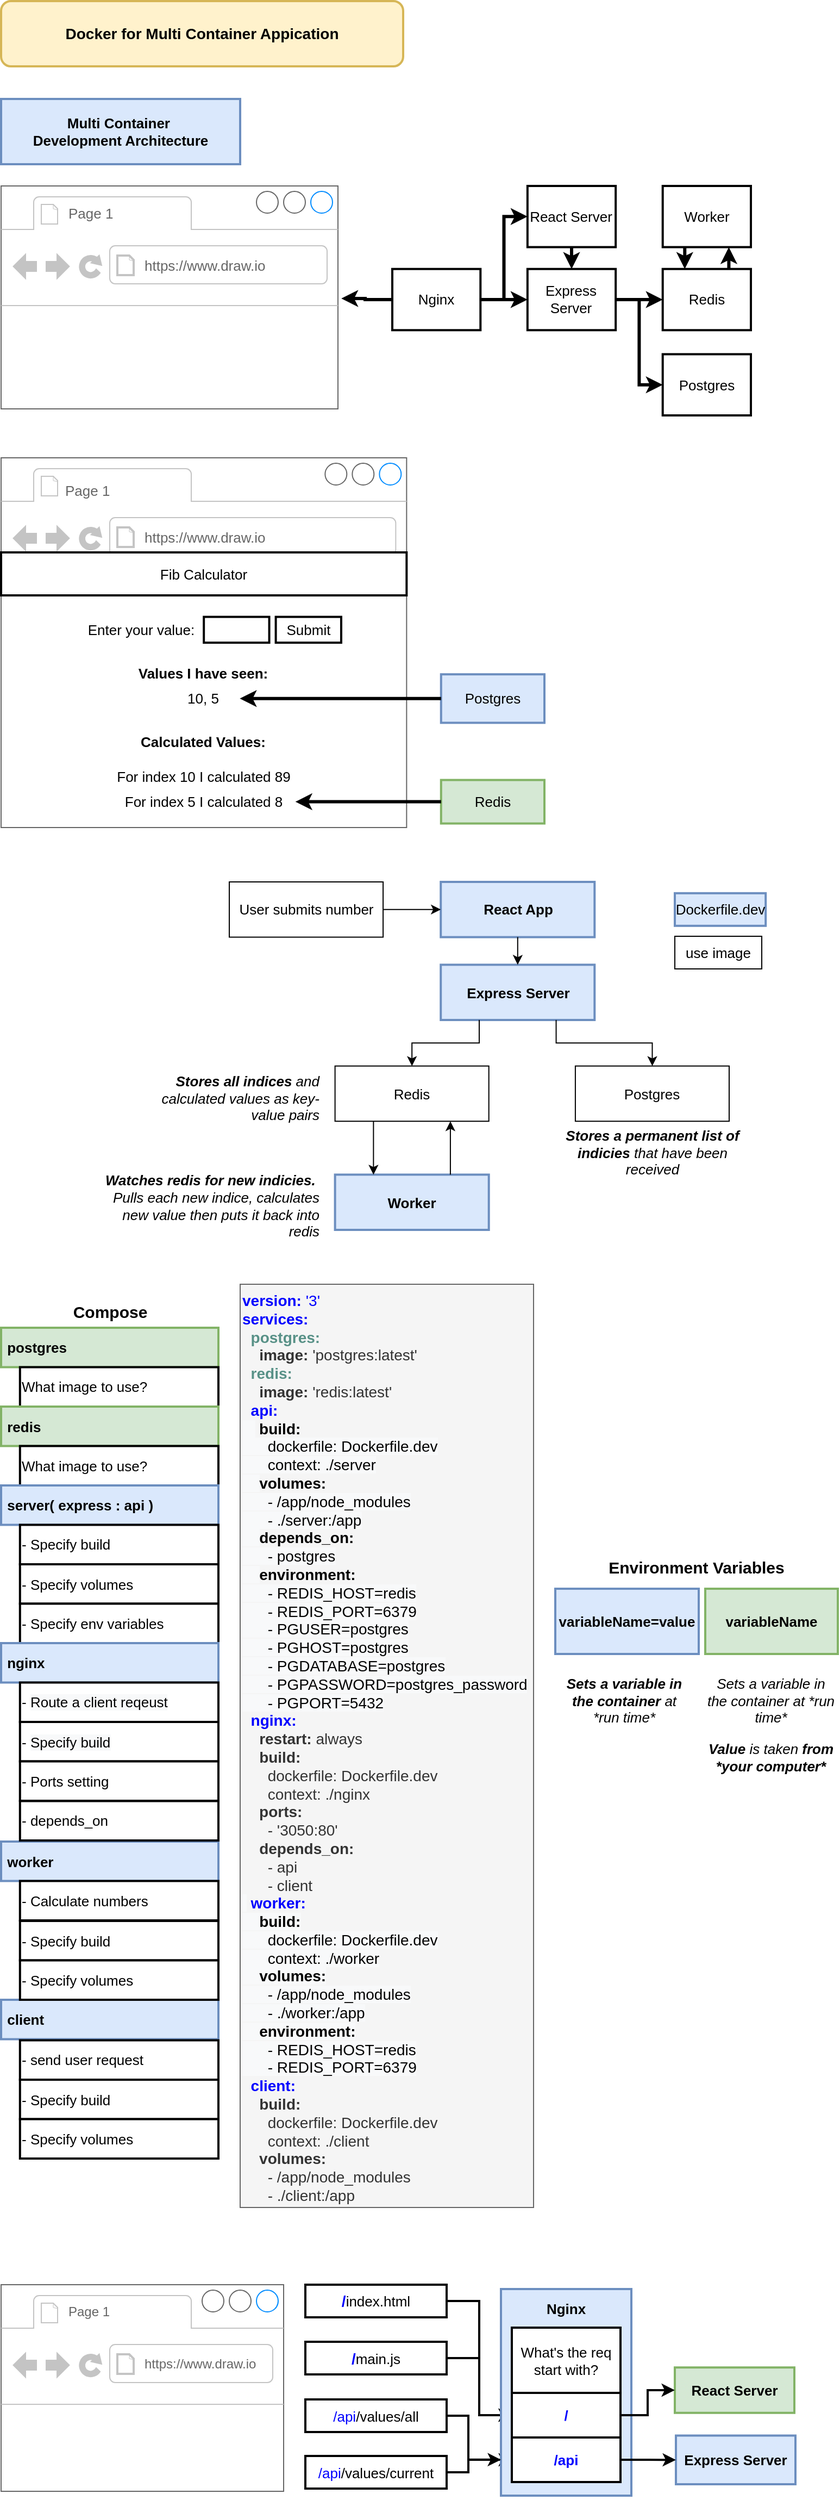 <mxfile type="device" version="12.6.6"><diagram id="E0kBvN3YvhukCANaVCDS" name="Page-1"><mxGraphModel grid="1" shadow="0" math="0" pageHeight="1169" pageWidth="827" pageScale="1" page="1" fold="1" arrows="1" connect="1" tooltips="1" guides="1" gridSize="10" dy="-377" dx="1422"><root><mxCell id="0"/><mxCell id="1" parent="0"/><mxCell id="G81e2i-982NNiIxAVMLw-1" value="&lt;font style=&quot;font-size: 14px&quot;&gt;&lt;b&gt;Docker for Multi Container Appication&lt;/b&gt;&lt;/font&gt;" parent="1" vertex="1" style="rounded=1;whiteSpace=wrap;html=1;strokeWidth=2;fillColor=#fff2cc;strokeColor=#d6b656;"><mxGeometry as="geometry" height="60" width="370" y="1180" x="40"/></mxCell><mxCell id="G81e2i-982NNiIxAVMLw-2" value="" parent="1" vertex="1" style="strokeWidth=1;shadow=0;dashed=0;align=center;html=1;shape=mxgraph.mockup.containers.browserWindow;rSize=0;fillColor=#ffffff;strokeColor=#666666;mainText=,;recursiveResize=0;fontSize=13;"><mxGeometry as="geometry" height="205" width="310" y="1350" x="40"/></mxCell><mxCell id="G81e2i-982NNiIxAVMLw-3" value="Page 1" parent="G81e2i-982NNiIxAVMLw-2" vertex="1" style="strokeWidth=1;shadow=0;dashed=0;align=center;html=1;shape=mxgraph.mockup.containers.anchor;fontSize=13;fontColor=#666666;align=left;"><mxGeometry as="geometry" height="26" width="110" y="12" x="60"/></mxCell><mxCell id="G81e2i-982NNiIxAVMLw-4" value="https://www.draw.io" parent="G81e2i-982NNiIxAVMLw-2" vertex="1" style="strokeWidth=1;shadow=0;dashed=0;align=center;html=1;shape=mxgraph.mockup.containers.anchor;rSize=0;fontSize=13;fontColor=#666666;align=left;"><mxGeometry as="geometry" height="26" width="250" y="60" x="130"/></mxCell><mxCell id="G81e2i-982NNiIxAVMLw-5" parent="1" style="edgeStyle=orthogonalEdgeStyle;rounded=0;html=1;exitX=0;exitY=0.5;jettySize=auto;orthogonalLoop=1;strokeWidth=3;fontSize=13;entryX=1.01;entryY=0.505;entryDx=0;entryDy=0;entryPerimeter=0;" edge="1" target="G81e2i-982NNiIxAVMLw-2" source="G81e2i-982NNiIxAVMLw-8"><mxGeometry as="geometry" relative="1"><mxPoint as="targetPoint" y="1455" x="360"/></mxGeometry></mxCell><mxCell id="G81e2i-982NNiIxAVMLw-6" value="Multi Container&amp;nbsp;&lt;br&gt;Development Architecture" parent="1" vertex="1" style="rounded=0;whiteSpace=wrap;html=1;strokeWidth=2;fontSize=13;align=center;fillColor=#dae8fc;strokeColor=#6c8ebf;fontStyle=1"><mxGeometry as="geometry" height="60" width="220" y="1270" x="40"/></mxCell><mxCell id="G81e2i-982NNiIxAVMLw-7" value="" parent="1" vertex="1" style="group" connectable="0"><mxGeometry as="geometry" height="211" width="330" y="1350" x="400"/></mxCell><mxCell id="G81e2i-982NNiIxAVMLw-8" value="Nginx" parent="G81e2i-982NNiIxAVMLw-7" vertex="1" style="rounded=0;whiteSpace=wrap;html=1;strokeWidth=2;fontSize=13;align=center;"><mxGeometry as="geometry" height="56.267" width="81.148" y="76.362"/></mxCell><mxCell id="G81e2i-982NNiIxAVMLw-9" value="React Server" parent="G81e2i-982NNiIxAVMLw-7" vertex="1" style="rounded=0;whiteSpace=wrap;html=1;strokeWidth=2;fontSize=13;align=center;"><mxGeometry as="geometry" height="56.267" width="81.148" x="124.426"/></mxCell><mxCell id="G81e2i-982NNiIxAVMLw-10" parent="G81e2i-982NNiIxAVMLw-7" style="edgeStyle=orthogonalEdgeStyle;rounded=0;html=1;exitX=1;exitY=0.5;entryX=0;entryY=0.5;jettySize=auto;orthogonalLoop=1;strokeWidth=3;fontSize=13;" edge="1" target="G81e2i-982NNiIxAVMLw-9" source="G81e2i-982NNiIxAVMLw-8"><mxGeometry as="geometry" relative="1"/></mxCell><mxCell id="G81e2i-982NNiIxAVMLw-11" value="Express Server" parent="G81e2i-982NNiIxAVMLw-7" vertex="1" style="rounded=0;whiteSpace=wrap;html=1;strokeWidth=2;fontSize=13;align=center;"><mxGeometry as="geometry" height="56.267" width="81.148" y="76.362" x="124.426"/></mxCell><mxCell id="G81e2i-982NNiIxAVMLw-12" parent="G81e2i-982NNiIxAVMLw-7" style="edgeStyle=orthogonalEdgeStyle;rounded=0;html=1;exitX=1;exitY=0.5;jettySize=auto;orthogonalLoop=1;strokeWidth=3;fontSize=13;" edge="1" target="G81e2i-982NNiIxAVMLw-11" source="G81e2i-982NNiIxAVMLw-8"><mxGeometry as="geometry" relative="1"/></mxCell><mxCell id="G81e2i-982NNiIxAVMLw-13" parent="G81e2i-982NNiIxAVMLw-7" style="edgeStyle=orthogonalEdgeStyle;rounded=0;html=1;exitX=0.5;exitY=1;entryX=0.5;entryY=0;jettySize=auto;orthogonalLoop=1;strokeWidth=3;fontSize=13;" edge="1" target="G81e2i-982NNiIxAVMLw-11" source="G81e2i-982NNiIxAVMLw-9"><mxGeometry as="geometry" relative="1"/></mxCell><mxCell id="G81e2i-982NNiIxAVMLw-14" value="Redis" parent="G81e2i-982NNiIxAVMLw-7" vertex="1" style="rounded=0;whiteSpace=wrap;html=1;strokeWidth=2;fontSize=13;align=center;"><mxGeometry as="geometry" height="56.267" width="81.148" y="76.362" x="248.852"/></mxCell><mxCell id="G81e2i-982NNiIxAVMLw-15" parent="G81e2i-982NNiIxAVMLw-7" style="edgeStyle=orthogonalEdgeStyle;rounded=0;html=1;exitX=1;exitY=0.5;jettySize=auto;orthogonalLoop=1;strokeWidth=3;fontSize=13;" edge="1" target="G81e2i-982NNiIxAVMLw-14" source="G81e2i-982NNiIxAVMLw-11"><mxGeometry as="geometry" relative="1"/></mxCell><mxCell id="G81e2i-982NNiIxAVMLw-16" value="Postgres" parent="G81e2i-982NNiIxAVMLw-7" vertex="1" style="rounded=0;whiteSpace=wrap;html=1;strokeWidth=2;fontSize=13;align=center;"><mxGeometry as="geometry" height="56.267" width="81.148" y="154.733" x="248.852"/></mxCell><mxCell id="G81e2i-982NNiIxAVMLw-17" parent="G81e2i-982NNiIxAVMLw-7" style="edgeStyle=orthogonalEdgeStyle;rounded=0;html=1;exitX=1;exitY=0.5;entryX=0;entryY=0.5;jettySize=auto;orthogonalLoop=1;strokeWidth=3;fontSize=13;" edge="1" target="G81e2i-982NNiIxAVMLw-16" source="G81e2i-982NNiIxAVMLw-11"><mxGeometry as="geometry" relative="1"/></mxCell><mxCell id="G81e2i-982NNiIxAVMLw-18" parent="G81e2i-982NNiIxAVMLw-7" style="edgeStyle=orthogonalEdgeStyle;rounded=0;html=1;exitX=0.25;exitY=1;entryX=0.25;entryY=0;jettySize=auto;orthogonalLoop=1;strokeWidth=3;fontSize=13;" edge="1" target="G81e2i-982NNiIxAVMLw-14" source="G81e2i-982NNiIxAVMLw-19"><mxGeometry as="geometry" relative="1"/></mxCell><mxCell id="G81e2i-982NNiIxAVMLw-19" value="Worker" parent="G81e2i-982NNiIxAVMLw-7" vertex="1" style="rounded=0;whiteSpace=wrap;html=1;strokeWidth=2;fontSize=13;align=center;"><mxGeometry as="geometry" height="56.267" width="81.148" x="248.852"/></mxCell><mxCell id="G81e2i-982NNiIxAVMLw-20" parent="G81e2i-982NNiIxAVMLw-7" style="edgeStyle=orthogonalEdgeStyle;rounded=0;html=1;exitX=0.75;exitY=0;entryX=0.75;entryY=1;jettySize=auto;orthogonalLoop=1;strokeWidth=3;fontSize=13;" edge="1" target="G81e2i-982NNiIxAVMLw-19" source="G81e2i-982NNiIxAVMLw-14"><mxGeometry as="geometry" relative="1"/></mxCell><mxCell id="G81e2i-982NNiIxAVMLw-21" value="" parent="1" vertex="1" style="group" connectable="0"><mxGeometry as="geometry" height="340" width="500" y="1600" x="40"/></mxCell><mxCell id="G81e2i-982NNiIxAVMLw-22" value="Redis" parent="G81e2i-982NNiIxAVMLw-21" vertex="1" style="rounded=0;whiteSpace=wrap;html=1;strokeWidth=2;fontSize=13;align=center;fillColor=#d5e8d4;strokeColor=#82b366;"><mxGeometry as="geometry" height="40" width="95.12" y="296.28" x="404.88"/></mxCell><mxCell id="G81e2i-982NNiIxAVMLw-23" value="Postgres" parent="G81e2i-982NNiIxAVMLw-21" vertex="1" style="rounded=0;whiteSpace=wrap;html=1;strokeWidth=2;fontSize=13;align=center;fillColor=#dae8fc;strokeColor=#6c8ebf;"><mxGeometry as="geometry" height="44.6" width="95.12" y="199.1" x="404.88"/></mxCell><mxCell id="G81e2i-982NNiIxAVMLw-24" value="" parent="G81e2i-982NNiIxAVMLw-21" vertex="1" style="group" connectable="0"><mxGeometry as="geometry" height="340" width="373.17"/></mxCell><mxCell id="G81e2i-982NNiIxAVMLw-25" value="" parent="G81e2i-982NNiIxAVMLw-24" vertex="1" style="strokeWidth=1;shadow=0;dashed=0;align=center;html=1;shape=mxgraph.mockup.containers.browserWindow;rSize=0;fillColor=#ffffff;strokeColor=#666666;mainText=,;recursiveResize=0;fontSize=13;"><mxGeometry as="geometry" height="340" width="373.17"/></mxCell><mxCell id="G81e2i-982NNiIxAVMLw-26" value="Page 1" parent="G81e2i-982NNiIxAVMLw-24" vertex="1" style="strokeWidth=1;shadow=0;dashed=0;align=center;html=1;shape=mxgraph.mockup.containers.anchor;fontSize=13;fontColor=#666666;align=left;"><mxGeometry as="geometry" height="20.558" width="66.208" y="19.998" x="57.184"/></mxCell><mxCell id="G81e2i-982NNiIxAVMLw-27" value="https://www.draw.io" parent="G81e2i-982NNiIxAVMLw-24" vertex="1" style="strokeWidth=1;shadow=0;dashed=0;align=center;html=1;shape=mxgraph.mockup.containers.anchor;rSize=0;fontSize=13;fontColor=#666666;align=left;"><mxGeometry as="geometry" height="20.558" width="150.472" y="63.002" x="129.996"/></mxCell><mxCell id="G81e2i-982NNiIxAVMLw-28" value="Fib Calculator" parent="G81e2i-982NNiIxAVMLw-24" vertex="1" style="rounded=0;whiteSpace=wrap;html=1;strokeWidth=2;fontSize=13;align=center;"><mxGeometry as="geometry" height="39.535" width="373.17" y="86.977"/></mxCell><mxCell id="G81e2i-982NNiIxAVMLw-29" value="" parent="G81e2i-982NNiIxAVMLw-24" vertex="1" style="rounded=0;whiteSpace=wrap;html=1;strokeWidth=2;fontSize=13;align=center;"><mxGeometry as="geometry" height="23.721" width="60.189" y="146.279" x="186.585"/></mxCell><mxCell id="G81e2i-982NNiIxAVMLw-30" value="Submit" parent="G81e2i-982NNiIxAVMLw-24" vertex="1" style="rounded=0;whiteSpace=wrap;html=1;strokeWidth=2;fontSize=13;align=center;"><mxGeometry as="geometry" height="23.721" width="60.189" y="146.279" x="252.793"/></mxCell><mxCell id="G81e2i-982NNiIxAVMLw-31" value="Enter your value:" parent="G81e2i-982NNiIxAVMLw-24" vertex="1" style="text;html=1;strokeColor=none;fillColor=none;align=center;verticalAlign=middle;whiteSpace=wrap;rounded=0;fontSize=13;"><mxGeometry as="geometry" height="15.814" width="102.321" y="150.233" x="78.245"/></mxCell><mxCell id="G81e2i-982NNiIxAVMLw-32" value="Values I have seen:" parent="G81e2i-982NNiIxAVMLw-24" vertex="1" style="text;html=1;strokeColor=none;fillColor=none;align=center;verticalAlign=middle;whiteSpace=wrap;rounded=0;fontSize=13;fontStyle=1"><mxGeometry as="geometry" height="15.814" width="126.396" y="189.767" x="123.387"/></mxCell><mxCell id="G81e2i-982NNiIxAVMLw-33" value="Calculated Values:" parent="G81e2i-982NNiIxAVMLw-24" vertex="1" style="text;html=1;strokeColor=none;fillColor=none;align=center;verticalAlign=middle;whiteSpace=wrap;rounded=0;fontSize=13;fontStyle=1"><mxGeometry as="geometry" height="15.814" width="126.396" y="253.023" x="123.387"/></mxCell><mxCell id="G81e2i-982NNiIxAVMLw-34" value="For index 10 I calculated 89" parent="G81e2i-982NNiIxAVMLw-24" vertex="1" style="text;html=1;strokeColor=none;fillColor=none;align=center;verticalAlign=middle;whiteSpace=wrap;rounded=0;fontSize=13;"><mxGeometry as="geometry" height="15.814" width="168.528" y="284.651" x="102.321"/></mxCell><mxCell id="G81e2i-982NNiIxAVMLw-35" value="For index 5 I calculated 8" parent="G81e2i-982NNiIxAVMLw-24" vertex="1" style="text;html=1;strokeColor=none;fillColor=none;align=center;verticalAlign=middle;whiteSpace=wrap;rounded=0;fontSize=13;"><mxGeometry as="geometry" height="15.814" width="168.528" y="308.372" x="102.321"/></mxCell><mxCell id="G81e2i-982NNiIxAVMLw-36" value="10, 5" parent="G81e2i-982NNiIxAVMLw-24" vertex="1" style="text;html=1;strokeColor=none;fillColor=none;align=center;verticalAlign=middle;whiteSpace=wrap;rounded=0;fontSize=13;"><mxGeometry as="geometry" height="15.814" width="66.208" y="213.488" x="153.481"/></mxCell><mxCell id="G81e2i-982NNiIxAVMLw-37" parent="G81e2i-982NNiIxAVMLw-21" style="edgeStyle=orthogonalEdgeStyle;rounded=0;orthogonalLoop=1;jettySize=auto;html=1;fontSize=13;strokeWidth=3;" edge="1" target="G81e2i-982NNiIxAVMLw-35" source="G81e2i-982NNiIxAVMLw-22"><mxGeometry as="geometry" relative="1"/></mxCell><mxCell id="G81e2i-982NNiIxAVMLw-38" parent="G81e2i-982NNiIxAVMLw-21" style="edgeStyle=orthogonalEdgeStyle;rounded=0;html=1;exitX=0;exitY=0.5;jettySize=auto;orthogonalLoop=1;strokeWidth=3;fontSize=13;" edge="1" target="G81e2i-982NNiIxAVMLw-36" source="G81e2i-982NNiIxAVMLw-23"><mxGeometry as="geometry" relative="1"/></mxCell><mxCell id="G81e2i-982NNiIxAVMLw-39" value="" parent="1" vertex="1" style="group" connectable="0"><mxGeometry as="geometry" height="327.21" width="493.6" y="1990" x="250"/></mxCell><mxCell id="G81e2i-982NNiIxAVMLw-40" value="" parent="G81e2i-982NNiIxAVMLw-39" vertex="1" style="group" connectable="0"><mxGeometry as="geometry" height="327.21" width="493.6"/></mxCell><mxCell id="G81e2i-982NNiIxAVMLw-41" value="User submits number" parent="G81e2i-982NNiIxAVMLw-40" vertex="1" style="rounded=0;whiteSpace=wrap;html=1;strokeWidth=1;fontSize=13;align=center;"><mxGeometry as="geometry" height="50.794" width="141.538"/></mxCell><mxCell id="G81e2i-982NNiIxAVMLw-42" value="React App" parent="G81e2i-982NNiIxAVMLw-40" vertex="1" style="rounded=0;whiteSpace=wrap;html=1;strokeWidth=2;fontSize=13;align=center;fontStyle=1;fillColor=#dae8fc;strokeColor=#6c8ebf;"><mxGeometry as="geometry" height="50.794" width="141.538" x="194.615"/></mxCell><mxCell id="G81e2i-982NNiIxAVMLw-43" value="Express Server" parent="G81e2i-982NNiIxAVMLw-40" vertex="1" style="rounded=0;whiteSpace=wrap;html=1;strokeWidth=2;fontSize=13;align=center;fontStyle=1;fillColor=#dae8fc;strokeColor=#6c8ebf;"><mxGeometry as="geometry" height="50.794" width="141.538" y="76.19" x="194.615"/></mxCell><mxCell id="G81e2i-982NNiIxAVMLw-44" value="Postgres" parent="G81e2i-982NNiIxAVMLw-40" vertex="1" style="rounded=0;whiteSpace=wrap;html=1;strokeWidth=1;fontSize=13;align=center;fontStyle=0"><mxGeometry as="geometry" height="50.794" width="141.538" y="169.312" x="318.462"/></mxCell><mxCell id="G81e2i-982NNiIxAVMLw-45" value="Redis" parent="G81e2i-982NNiIxAVMLw-40" vertex="1" style="rounded=0;whiteSpace=wrap;html=1;strokeWidth=1;fontSize=13;align=center;fontStyle=0"><mxGeometry as="geometry" height="50.794" width="141.538" y="169.312" x="97.308"/></mxCell><mxCell id="G81e2i-982NNiIxAVMLw-46" value="Worker" parent="G81e2i-982NNiIxAVMLw-40" vertex="1" style="rounded=0;whiteSpace=wrap;html=1;strokeWidth=2;fontSize=13;align=center;fontStyle=1;fillColor=#dae8fc;strokeColor=#6c8ebf;"><mxGeometry as="geometry" height="50.794" width="141.538" y="269.206" x="97.308"/></mxCell><mxCell id="G81e2i-982NNiIxAVMLw-47" parent="G81e2i-982NNiIxAVMLw-40" style="edgeStyle=orthogonalEdgeStyle;rounded=0;html=1;exitX=1;exitY=0.5;jettySize=auto;orthogonalLoop=1;strokeWidth=1;fontSize=13;" edge="1" target="G81e2i-982NNiIxAVMLw-42" source="G81e2i-982NNiIxAVMLw-41"><mxGeometry as="geometry" relative="1"/></mxCell><mxCell id="G81e2i-982NNiIxAVMLw-48" parent="G81e2i-982NNiIxAVMLw-40" style="edgeStyle=orthogonalEdgeStyle;rounded=0;html=1;exitX=0.5;exitY=1;jettySize=auto;orthogonalLoop=1;strokeWidth=1;fontSize=13;" edge="1" target="G81e2i-982NNiIxAVMLw-43" source="G81e2i-982NNiIxAVMLw-42"><mxGeometry as="geometry" relative="1"/></mxCell><mxCell id="G81e2i-982NNiIxAVMLw-49" parent="G81e2i-982NNiIxAVMLw-40" style="edgeStyle=orthogonalEdgeStyle;rounded=0;html=1;exitX=0.75;exitY=1;jettySize=auto;orthogonalLoop=1;strokeWidth=1;fontSize=13;" edge="1" target="G81e2i-982NNiIxAVMLw-44" source="G81e2i-982NNiIxAVMLw-43"><mxGeometry as="geometry" relative="1"/></mxCell><mxCell id="G81e2i-982NNiIxAVMLw-50" parent="G81e2i-982NNiIxAVMLw-40" style="edgeStyle=orthogonalEdgeStyle;rounded=0;html=1;exitX=0.25;exitY=1;entryX=0.5;entryY=0;jettySize=auto;orthogonalLoop=1;strokeWidth=1;fontSize=13;" edge="1" target="G81e2i-982NNiIxAVMLw-45" source="G81e2i-982NNiIxAVMLw-43"><mxGeometry as="geometry" relative="1"/></mxCell><mxCell id="G81e2i-982NNiIxAVMLw-51" parent="G81e2i-982NNiIxAVMLw-40" style="edgeStyle=orthogonalEdgeStyle;rounded=0;html=1;exitX=0.25;exitY=1;entryX=0.25;entryY=0;jettySize=auto;orthogonalLoop=1;strokeWidth=1;fontSize=13;" edge="1" target="G81e2i-982NNiIxAVMLw-46" source="G81e2i-982NNiIxAVMLw-45"><mxGeometry as="geometry" relative="1"/></mxCell><mxCell id="G81e2i-982NNiIxAVMLw-52" parent="G81e2i-982NNiIxAVMLw-40" style="edgeStyle=orthogonalEdgeStyle;rounded=0;html=1;exitX=0.75;exitY=0;entryX=0.75;entryY=1;jettySize=auto;orthogonalLoop=1;strokeWidth=1;fontSize=13;" edge="1" target="G81e2i-982NNiIxAVMLw-45" source="G81e2i-982NNiIxAVMLw-46"><mxGeometry as="geometry" relative="1"/></mxCell><mxCell id="G81e2i-982NNiIxAVMLw-53" value="&lt;b&gt;Stores a permanent list of indicies&lt;/b&gt; that have been received" parent="G81e2i-982NNiIxAVMLw-40" vertex="1" style="text;html=1;strokeColor=none;fillColor=none;align=center;verticalAlign=middle;whiteSpace=wrap;rounded=0;fontSize=13;fontStyle=2;strokeWidth=1;"><mxGeometry as="geometry" height="58" width="175" y="220.11" x="301.73"/></mxCell><mxCell id="G81e2i-982NNiIxAVMLw-54" value="&lt;b&gt;Stores all indices&lt;/b&gt; and calculated values as key-value pairs" parent="G81e2i-982NNiIxAVMLw-40" vertex="1" style="text;html=1;strokeColor=none;fillColor=none;align=right;verticalAlign=middle;whiteSpace=wrap;rounded=0;fontSize=13;fontStyle=2;strokeWidth=1;"><mxGeometry as="geometry" height="58" width="175" y="170" x="-90"/></mxCell><mxCell id="G81e2i-982NNiIxAVMLw-55" value="&lt;b&gt;Watches redis for new indicies.&lt;/b&gt;&amp;nbsp; Pulls each new indice, calculates new value then puts it back into redis" parent="G81e2i-982NNiIxAVMLw-40" vertex="1" style="text;html=1;strokeColor=none;fillColor=none;align=right;verticalAlign=middle;whiteSpace=wrap;rounded=0;fontSize=13;fontStyle=2;strokeWidth=1;"><mxGeometry as="geometry" height="58" width="205" y="269.21" x="-120"/></mxCell><mxCell id="e1HTpiHusppw3gyKf6fD-1" value="Dockerfile.dev" parent="G81e2i-982NNiIxAVMLw-40" vertex="1" style="rounded=0;whiteSpace=wrap;html=1;strokeWidth=2;fontSize=13;align=center;fontStyle=0;fillColor=#dae8fc;strokeColor=#6c8ebf;"><mxGeometry as="geometry" height="30" width="83.6" y="10.4" x="410"/></mxCell><mxCell id="e1HTpiHusppw3gyKf6fD-2" value="use image" parent="1" vertex="1" style="rounded=0;whiteSpace=wrap;html=1;strokeWidth=1;fontSize=13;align=center;fontStyle=0"><mxGeometry as="geometry" height="30" width="80" y="2040" x="660"/></mxCell><mxCell id="e1HTpiHusppw3gyKf6fD-3" value="Compose" parent="1" vertex="1" style="text;html=1;strokeColor=none;fillColor=none;align=center;verticalAlign=middle;whiteSpace=wrap;rounded=0;fontSize=15;fontStyle=1"><mxGeometry as="geometry" height="30" width="105" y="2370" x="87.5"/></mxCell><mxCell id="e1HTpiHusppw3gyKf6fD-4" value="&amp;nbsp;postgres" parent="1" vertex="1" style="rounded=0;whiteSpace=wrap;html=1;strokeWidth=2;fontSize=13;align=left;fillColor=#d5e8d4;strokeColor=#82b366;fontStyle=1"><mxGeometry as="geometry" height="36.25" width="200" y="2400" x="40"/></mxCell><mxCell id="e1HTpiHusppw3gyKf6fD-5" value="What image to use?" parent="1" vertex="1" style="rounded=0;whiteSpace=wrap;html=1;strokeWidth=2;fontSize=13;align=left;"><mxGeometry as="geometry" height="36.25" width="182.609" y="2436.25" x="57.391"/></mxCell><mxCell id="e1HTpiHusppw3gyKf6fD-6" value="&amp;nbsp;redis" parent="1" vertex="1" style="rounded=0;whiteSpace=wrap;html=1;strokeWidth=2;fontSize=13;align=left;fillColor=#d5e8d4;strokeColor=#82b366;fontStyle=1"><mxGeometry as="geometry" height="36.25" width="200" y="2472.5" x="40"/></mxCell><mxCell id="e1HTpiHusppw3gyKf6fD-7" value="What image to use?" parent="1" vertex="1" style="rounded=0;whiteSpace=wrap;html=1;strokeWidth=2;fontSize=13;align=left;"><mxGeometry as="geometry" height="36.25" width="182.609" y="2508.75" x="57.391"/></mxCell><mxCell id="e1HTpiHusppw3gyKf6fD-8" value="&amp;nbsp;server( express : api )" parent="1" vertex="1" style="rounded=0;whiteSpace=wrap;html=1;strokeWidth=2;fontSize=13;align=left;fillColor=#dae8fc;strokeColor=#6c8ebf;fontStyle=1"><mxGeometry as="geometry" height="36.25" width="200" y="2545" x="40"/></mxCell><mxCell id="e1HTpiHusppw3gyKf6fD-9" value="- Specify build" parent="1" vertex="1" style="rounded=0;whiteSpace=wrap;html=1;strokeWidth=2;fontSize=13;align=left;"><mxGeometry as="geometry" height="36.25" width="182.609" y="2581.25" x="57.391"/></mxCell><mxCell id="e1HTpiHusppw3gyKf6fD-10" value="- Specify volumes" parent="1" vertex="1" style="rounded=0;whiteSpace=wrap;html=1;strokeWidth=2;fontSize=13;align=left;"><mxGeometry as="geometry" height="36.25" width="182.609" y="2617.5" x="57.391"/></mxCell><mxCell id="e1HTpiHusppw3gyKf6fD-11" value="- Specify env variables" parent="1" vertex="1" style="rounded=0;whiteSpace=wrap;html=1;strokeWidth=2;fontSize=13;align=left;"><mxGeometry as="geometry" height="36.25" width="182.609" y="2653.75" x="57.391"/></mxCell><mxCell id="e1HTpiHusppw3gyKf6fD-12" value="&amp;nbsp;nginx" parent="1" vertex="1" style="rounded=0;whiteSpace=wrap;html=1;strokeWidth=2;fontSize=13;align=left;fillColor=#dae8fc;strokeColor=#6c8ebf;fontStyle=1"><mxGeometry as="geometry" height="36.25" width="200" y="2690" x="40"/></mxCell><mxCell id="e1HTpiHusppw3gyKf6fD-13" value="-&amp;nbsp;&lt;span style=&quot;background-color: rgb(248 , 249 , 250) ; color: rgb(0 , 0 , 0) ; display: inline ; float: none ; font-family: &amp;#34;helvetica&amp;#34; ; font-size: 13px ; font-style: normal ; font-variant: normal ; font-weight: normal ; letter-spacing: normal ; line-height: 1.2 ; overflow-wrap: normal ; text-align: left ; text-decoration: none ; text-indent: 0px ; text-transform: none ; white-space: normal ; word-spacing: 0px&quot;&gt;&lt;/span&gt;&lt;span style=&quot;display: inline ; float: none ; background-color: rgb(248 , 249 , 250) ; color: rgb(0 , 0 , 0) ; font-family: &amp;#34;helvetica&amp;#34; ; font-size: 13px ; font-style: normal ; font-variant: normal ; font-weight: normal ; letter-spacing: normal ; line-height: 1.2 ; overflow-wrap: normal ; text-align: left ; text-decoration: none ; text-indent: 0px ; text-transform: none ; white-space: normal ; word-spacing: 0px&quot;&gt;Specify build&lt;/span&gt;" parent="1" vertex="1" style="rounded=0;whiteSpace=wrap;html=1;strokeWidth=2;fontSize=13;align=left;"><mxGeometry as="geometry" height="36.25" width="182.609" y="2762.5" x="57.391"/></mxCell><mxCell id="e1HTpiHusppw3gyKf6fD-14" value="- Ports setting" parent="1" vertex="1" style="rounded=0;whiteSpace=wrap;html=1;strokeWidth=2;fontSize=13;align=left;"><mxGeometry as="geometry" height="36.25" width="182.609" y="2798.75" x="57.391"/></mxCell><mxCell id="e1HTpiHusppw3gyKf6fD-15" value="&amp;nbsp;worker&amp;nbsp;" parent="1" vertex="1" style="rounded=0;whiteSpace=wrap;html=1;strokeWidth=2;fontSize=13;align=left;fillColor=#dae8fc;strokeColor=#6c8ebf;fontStyle=1"><mxGeometry as="geometry" height="36.25" width="200" y="2872.5" x="40"/></mxCell><mxCell id="e1HTpiHusppw3gyKf6fD-16" value="- Calculate numbers" parent="1" vertex="1" style="rounded=0;whiteSpace=wrap;html=1;strokeWidth=2;fontSize=13;align=left;"><mxGeometry as="geometry" height="36.25" width="182.609" y="2908.75" x="57.391"/></mxCell><mxCell id="e1HTpiHusppw3gyKf6fD-20" value="&amp;nbsp;client" parent="1" vertex="1" style="rounded=0;whiteSpace=wrap;html=1;strokeWidth=2;fontSize=13;align=left;fillColor=#dae8fc;strokeColor=#6c8ebf;fontStyle=1"><mxGeometry as="geometry" height="36.25" width="200" y="3018" x="40"/></mxCell><mxCell id="e1HTpiHusppw3gyKf6fD-21" value="- send user request" parent="1" vertex="1" style="rounded=0;whiteSpace=wrap;html=1;strokeWidth=2;fontSize=13;align=left;"><mxGeometry as="geometry" height="36.25" width="182.609" y="3055.25" x="57.391"/></mxCell><mxCell id="e1HTpiHusppw3gyKf6fD-22" value="- &lt;span style=&quot;display: inline ; float: none ; background-color: rgb(248 , 249 , 250) ; color: rgb(0 , 0 , 0) ; font-family: &amp;#34;helvetica&amp;#34; ; font-size: 13px ; font-style: normal ; font-variant: normal ; font-weight: normal ; letter-spacing: normal ; line-height: 1.2 ; overflow-wrap: normal ; text-align: left ; text-decoration: none ; text-indent: 0px ; text-transform: none ; white-space: normal ; word-spacing: 0px&quot;&gt;Route a client reqeust&lt;/span&gt;" parent="1" vertex="1" style="rounded=0;whiteSpace=wrap;html=1;strokeWidth=2;fontSize=13;align=left;"><mxGeometry as="geometry" height="36.25" width="182.609" y="2726.25" x="57.391"/></mxCell><mxCell id="e1HTpiHusppw3gyKf6fD-23" value="- depends_on" parent="1" vertex="1" style="rounded=0;whiteSpace=wrap;html=1;strokeWidth=2;fontSize=13;align=left;"><mxGeometry as="geometry" height="36.25" width="182.609" y="2835.25" x="57.391"/></mxCell><mxCell id="e1HTpiHusppw3gyKf6fD-24" value="- Specify build" parent="1" vertex="1" style="rounded=0;whiteSpace=wrap;html=1;strokeWidth=2;fontSize=13;align=left;"><mxGeometry as="geometry" height="36.25" width="182.609" y="2945.5" x="57.391"/></mxCell><mxCell id="e1HTpiHusppw3gyKf6fD-25" value="- Specify volumes" parent="1" vertex="1" style="rounded=0;whiteSpace=wrap;html=1;strokeWidth=2;fontSize=13;align=left;"><mxGeometry as="geometry" height="36.25" width="182.609" y="2981.75" x="57.391"/></mxCell><mxCell id="e1HTpiHusppw3gyKf6fD-26" value="- Specify build" parent="1" vertex="1" style="rounded=0;whiteSpace=wrap;html=1;strokeWidth=2;fontSize=13;align=left;"><mxGeometry as="geometry" height="36.25" width="182.609" y="3091.5" x="57.391"/></mxCell><mxCell id="e1HTpiHusppw3gyKf6fD-27" value="- Specify volumes" parent="1" vertex="1" style="rounded=0;whiteSpace=wrap;html=1;strokeWidth=2;fontSize=13;align=left;"><mxGeometry as="geometry" height="36.25" width="182.609" y="3127.75" x="57.391"/></mxCell><mxCell id="e1HTpiHusppw3gyKf6fD-28" value="&lt;font color=&quot;#0000ff&quot; style=&quot;font-size: 14px&quot;&gt;&lt;b style=&quot;font-size: 14px&quot;&gt;version:&lt;/b&gt; '3'&lt;/font&gt;&lt;br style=&quot;font-size: 14px&quot;&gt;&lt;font color=&quot;#0000ff&quot; style=&quot;font-size: 14px&quot;&gt;&lt;b style=&quot;font-size: 14px&quot;&gt;services:&lt;/b&gt; &lt;/font&gt;&lt;br style=&quot;font-size: 14px&quot;&gt;&lt;font color=&quot;#589187&quot; style=&quot;font-size: 14px&quot;&gt;&amp;nbsp; &lt;b style=&quot;font-size: 14px&quot;&gt;postgres: &lt;/b&gt;&lt;/font&gt;&lt;br style=&quot;font-size: 14px&quot;&gt;&amp;nbsp;&amp;nbsp;&amp;nbsp; &lt;b style=&quot;font-size: 14px&quot;&gt;image:&lt;/b&gt; 'postgres:latest' &lt;br style=&quot;font-size: 14px&quot;&gt;&lt;font color=&quot;#589187&quot; style=&quot;font-size: 14px&quot;&gt;&amp;nbsp; &lt;b style=&quot;font-size: 14px&quot;&gt;redis: &lt;/b&gt;&lt;/font&gt;&lt;br style=&quot;font-size: 14px&quot;&gt;&amp;nbsp;&amp;nbsp;&amp;nbsp; &lt;b style=&quot;font-size: 14px&quot;&gt;image:&lt;/b&gt; 'redis:latest'&amp;nbsp;&lt;br&gt;&lt;b style=&quot;color: rgb(0 , 0 , 0) ; font-family: &amp;#34;helvetica&amp;#34; ; font-size: 14px ; font-style: normal ; font-variant: normal ; font-weight: 700 ; letter-spacing: normal ; text-align: left ; text-decoration: none ; text-indent: 0px ; text-transform: none ; white-space: normal ; word-spacing: 0px&quot;&gt;&lt;font color=&quot;#0000ff&quot; style=&quot;font-size: 14px&quot;&gt;&amp;nbsp; api:&lt;/font&gt;&lt;/b&gt;&lt;br style=&quot;color: rgb(0 , 0 , 0) ; font-family: &amp;#34;helvetica&amp;#34; ; font-size: 14px ; font-style: normal ; font-variant: normal ; font-weight: 400 ; letter-spacing: normal ; text-align: left ; text-decoration: none ; text-indent: 0px ; text-transform: none ; white-space: normal ; word-spacing: 0px&quot;&gt;&lt;span style=&quot;display: inline ; float: none ; background-color: rgb(248 , 249 , 250) ; color: rgb(0 , 0 , 0) ; font-family: &amp;#34;helvetica&amp;#34; ; font-size: 14px ; font-style: normal ; font-variant: normal ; font-weight: normal ; letter-spacing: normal ; line-height: 1.2 ; overflow-wrap: normal ; text-align: left ; text-decoration: none ; text-indent: 0px ; text-transform: none ; white-space: normal ; word-spacing: 0px&quot;&gt;&amp;nbsp;&amp;nbsp;&amp;nbsp;&lt;/span&gt;&lt;b style=&quot;color: rgb(0 , 0 , 0) ; font-family: &amp;#34;helvetica&amp;#34; ; font-size: 14px ; font-style: normal ; font-variant: normal ; font-weight: 700 ; letter-spacing: normal ; text-align: left ; text-decoration: none ; text-indent: 0px ; text-transform: none ; white-space: normal ; word-spacing: 0px&quot;&gt; build: &lt;/b&gt;&lt;br style=&quot;color: rgb(0 , 0 , 0) ; font-family: &amp;#34;helvetica&amp;#34; ; font-size: 14px ; font-style: normal ; font-variant: normal ; font-weight: 400 ; letter-spacing: normal ; text-align: left ; text-decoration: none ; text-indent: 0px ; text-transform: none ; white-space: normal ; word-spacing: 0px&quot;&gt;&lt;span style=&quot;display: inline ; float: none ; background-color: rgb(248 , 249 , 250) ; color: rgb(0 , 0 , 0) ; font-family: &amp;#34;helvetica&amp;#34; ; font-size: 14px ; font-style: normal ; font-variant: normal ; font-weight: normal ; letter-spacing: normal ; line-height: 1.2 ; overflow-wrap: normal ; text-align: left ; text-decoration: none ; text-indent: 0px ; text-transform: none ; white-space: normal ; word-spacing: 0px&quot;&gt;&amp;nbsp;&amp;nbsp;&amp;nbsp;&amp;nbsp;&amp;nbsp; dockerfile: Dockerfile.dev &lt;/span&gt;&lt;br style=&quot;color: rgb(0 , 0 , 0) ; font-family: &amp;#34;helvetica&amp;#34; ; font-size: 14px ; font-style: normal ; font-variant: normal ; font-weight: 400 ; letter-spacing: normal ; text-align: left ; text-decoration: none ; text-indent: 0px ; text-transform: none ; white-space: normal ; word-spacing: 0px&quot;&gt;&lt;span style=&quot;display: inline ; float: none ; background-color: rgb(248 , 249 , 250) ; color: rgb(0 , 0 , 0) ; font-family: &amp;#34;helvetica&amp;#34; ; font-size: 14px ; font-style: normal ; font-variant: normal ; font-weight: normal ; letter-spacing: normal ; line-height: 1.2 ; overflow-wrap: normal ; text-align: left ; text-decoration: none ; text-indent: 0px ; text-transform: none ; white-space: normal ; word-spacing: 0px&quot;&gt;&amp;nbsp;&amp;nbsp;&amp;nbsp;&amp;nbsp;&amp;nbsp; context: ./server &lt;/span&gt;&lt;br style=&quot;color: rgb(0 , 0 , 0) ; font-family: &amp;#34;helvetica&amp;#34; ; font-size: 14px ; font-style: normal ; font-variant: normal ; font-weight: 400 ; letter-spacing: normal ; text-align: left ; text-decoration: none ; text-indent: 0px ; text-transform: none ; white-space: normal ; word-spacing: 0px&quot;&gt;&lt;span style=&quot;display: inline ; float: none ; background-color: rgb(248 , 249 , 250) ; color: rgb(0 , 0 , 0) ; font-family: &amp;#34;helvetica&amp;#34; ; font-size: 14px ; font-style: normal ; font-variant: normal ; font-weight: normal ; letter-spacing: normal ; line-height: 1.2 ; overflow-wrap: normal ; text-align: left ; text-decoration: none ; text-indent: 0px ; text-transform: none ; white-space: normal ; word-spacing: 0px&quot;&gt;&amp;nbsp;&amp;nbsp;&amp;nbsp; &lt;/span&gt;&lt;b style=&quot;color: rgb(0 , 0 , 0) ; font-family: &amp;#34;helvetica&amp;#34; ; font-size: 14px ; font-style: normal ; font-variant: normal ; font-weight: 700 ; letter-spacing: normal ; text-align: left ; text-decoration: none ; text-indent: 0px ; text-transform: none ; white-space: normal ; word-spacing: 0px&quot;&gt;volumes: &lt;/b&gt;&lt;br style=&quot;color: rgb(0 , 0 , 0) ; font-family: &amp;#34;helvetica&amp;#34; ; font-size: 14px ; font-style: normal ; font-variant: normal ; font-weight: 400 ; letter-spacing: normal ; text-align: left ; text-decoration: none ; text-indent: 0px ; text-transform: none ; white-space: normal ; word-spacing: 0px&quot;&gt;&lt;span style=&quot;display: inline ; float: none ; background-color: rgb(248 , 249 , 250) ; color: rgb(0 , 0 , 0) ; font-family: &amp;#34;helvetica&amp;#34; ; font-size: 14px ; font-style: normal ; font-variant: normal ; font-weight: normal ; letter-spacing: normal ; line-height: 1.2 ; overflow-wrap: normal ; text-align: left ; text-decoration: none ; text-indent: 0px ; text-transform: none ; white-space: normal ; word-spacing: 0px&quot;&gt;&amp;nbsp;&amp;nbsp;&amp;nbsp;&amp;nbsp;&amp;nbsp; - /app/node_modules&lt;/span&gt;&lt;br style=&quot;color: rgb(0 , 0 , 0) ; font-family: &amp;#34;helvetica&amp;#34; ; font-size: 14px ; font-style: normal ; font-variant: normal ; font-weight: 400 ; letter-spacing: normal ; text-align: left ; text-decoration: none ; text-indent: 0px ; text-transform: none ; white-space: normal ; word-spacing: 0px&quot;&gt;&lt;span style=&quot;display: inline ; float: none ; background-color: rgb(248 , 249 , 250) ; color: rgb(0 , 0 , 0) ; font-family: &amp;#34;helvetica&amp;#34; ; font-size: 14px ; font-style: normal ; font-variant: normal ; font-weight: normal ; letter-spacing: normal ; line-height: 1.2 ; overflow-wrap: normal ; text-align: left ; text-decoration: none ; text-indent: 0px ; text-transform: none ; white-space: normal ; word-spacing: 0px&quot;&gt;&amp;nbsp;&amp;nbsp;&amp;nbsp;&amp;nbsp;&amp;nbsp; - ./server:/app&lt;/span&gt;&lt;br style=&quot;color: rgb(0 , 0 , 0) ; font-family: &amp;#34;helvetica&amp;#34; ; font-size: 14px ; font-style: normal ; font-variant: normal ; font-weight: 400 ; letter-spacing: normal ; text-align: left ; text-decoration: none ; text-indent: 0px ; text-transform: none ; white-space: normal ; word-spacing: 0px&quot;&gt;&lt;span style=&quot;display: inline ; float: none ; background-color: rgb(248 , 249 , 250) ; color: rgb(0 , 0 , 0) ; font-family: &amp;#34;helvetica&amp;#34; ; font-size: 14px ; font-style: normal ; font-variant: normal ; font-weight: normal ; letter-spacing: normal ; line-height: 1.2 ; overflow-wrap: normal ; text-align: left ; text-decoration: none ; text-indent: 0px ; text-transform: none ; white-space: normal ; word-spacing: 0px&quot;&gt;&amp;nbsp;&amp;nbsp;&amp;nbsp; &lt;/span&gt;&lt;b style=&quot;color: rgb(0 , 0 , 0) ; font-family: &amp;#34;helvetica&amp;#34; ; font-size: 14px ; font-style: normal ; font-variant: normal ; font-weight: 700 ; letter-spacing: normal ; text-align: left ; text-decoration: none ; text-indent: 0px ; text-transform: none ; white-space: normal ; word-spacing: 0px&quot;&gt;depends_on:&lt;/b&gt;&lt;span style=&quot;display: inline ; float: none ; background-color: rgb(248 , 249 , 250) ; color: rgb(0 , 0 , 0) ; font-family: &amp;#34;helvetica&amp;#34; ; font-size: 14px ; font-style: normal ; font-variant: normal ; font-weight: normal ; letter-spacing: normal ; line-height: 1.2 ; overflow-wrap: normal ; text-align: left ; text-decoration: none ; text-indent: 0px ; text-transform: none ; white-space: normal ; word-spacing: 0px&quot;&gt; &lt;/span&gt;&lt;br style=&quot;color: rgb(0 , 0 , 0) ; font-family: &amp;#34;helvetica&amp;#34; ; font-size: 14px ; font-style: normal ; font-variant: normal ; font-weight: 400 ; letter-spacing: normal ; text-align: left ; text-decoration: none ; text-indent: 0px ; text-transform: none ; white-space: normal ; word-spacing: 0px&quot;&gt;&lt;span style=&quot;display: inline ; float: none ; background-color: rgb(248 , 249 , 250) ; color: rgb(0 , 0 , 0) ; font-family: &amp;#34;helvetica&amp;#34; ; font-size: 14px ; font-style: normal ; font-variant: normal ; font-weight: normal ; letter-spacing: normal ; line-height: 1.2 ; overflow-wrap: normal ; text-align: left ; text-decoration: none ; text-indent: 0px ; text-transform: none ; white-space: normal ; word-spacing: 0px&quot;&gt;&amp;nbsp;&amp;nbsp;&amp;nbsp;&amp;nbsp;&amp;nbsp; - postgres &lt;/span&gt;&lt;br style=&quot;color: rgb(0 , 0 , 0) ; font-family: &amp;#34;helvetica&amp;#34; ; font-size: 14px ; font-style: normal ; font-variant: normal ; font-weight: 400 ; letter-spacing: normal ; text-align: left ; text-decoration: none ; text-indent: 0px ; text-transform: none ; white-space: normal ; word-spacing: 0px&quot;&gt;&lt;span style=&quot;display: inline ; float: none ; background-color: rgb(248 , 249 , 250) ; color: rgb(0 , 0 , 0) ; font-family: &amp;#34;helvetica&amp;#34; ; font-size: 14px ; font-style: normal ; font-variant: normal ; font-weight: normal ; letter-spacing: normal ; line-height: 1.2 ; overflow-wrap: normal ; text-align: left ; text-decoration: none ; text-indent: 0px ; text-transform: none ; white-space: normal ; word-spacing: 0px&quot;&gt;&amp;nbsp;&amp;nbsp;&amp;nbsp; &lt;/span&gt;&lt;b style=&quot;color: rgb(0 , 0 , 0) ; font-family: &amp;#34;helvetica&amp;#34; ; font-size: 14px ; font-style: normal ; font-variant: normal ; font-weight: 700 ; letter-spacing: normal ; text-align: left ; text-decoration: none ; text-indent: 0px ; text-transform: none ; white-space: normal ; word-spacing: 0px&quot;&gt;environment: &lt;/b&gt;&lt;br style=&quot;color: rgb(0 , 0 , 0) ; font-family: &amp;#34;helvetica&amp;#34; ; font-size: 14px ; font-style: normal ; font-variant: normal ; font-weight: 400 ; letter-spacing: normal ; text-align: left ; text-decoration: none ; text-indent: 0px ; text-transform: none ; white-space: normal ; word-spacing: 0px&quot;&gt;&lt;span style=&quot;display: inline ; float: none ; background-color: rgb(248 , 249 , 250) ; color: rgb(0 , 0 , 0) ; font-family: &amp;#34;helvetica&amp;#34; ; font-size: 14px ; font-style: normal ; font-variant: normal ; font-weight: normal ; letter-spacing: normal ; line-height: 1.2 ; overflow-wrap: normal ; text-align: left ; text-decoration: none ; text-indent: 0px ; text-transform: none ; white-space: normal ; word-spacing: 0px&quot;&gt;&amp;nbsp;&amp;nbsp;&amp;nbsp;&amp;nbsp;&amp;nbsp; - REDIS_HOST=redis &lt;/span&gt;&lt;br style=&quot;color: rgb(0 , 0 , 0) ; font-family: &amp;#34;helvetica&amp;#34; ; font-size: 14px ; font-style: normal ; font-variant: normal ; font-weight: 400 ; letter-spacing: normal ; text-align: left ; text-decoration: none ; text-indent: 0px ; text-transform: none ; white-space: normal ; word-spacing: 0px&quot;&gt;&lt;span style=&quot;display: inline ; float: none ; background-color: rgb(248 , 249 , 250) ; color: rgb(0 , 0 , 0) ; font-family: &amp;#34;helvetica&amp;#34; ; font-size: 14px ; font-style: normal ; font-variant: normal ; font-weight: normal ; letter-spacing: normal ; line-height: 1.2 ; overflow-wrap: normal ; text-align: left ; text-decoration: none ; text-indent: 0px ; text-transform: none ; white-space: normal ; word-spacing: 0px&quot;&gt;&amp;nbsp;&amp;nbsp;&amp;nbsp;&amp;nbsp;&amp;nbsp; - REDIS_PORT=6379 &lt;/span&gt;&lt;br style=&quot;color: rgb(0 , 0 , 0) ; font-family: &amp;#34;helvetica&amp;#34; ; font-size: 14px ; font-style: normal ; font-variant: normal ; font-weight: 400 ; letter-spacing: normal ; text-align: left ; text-decoration: none ; text-indent: 0px ; text-transform: none ; white-space: normal ; word-spacing: 0px&quot;&gt;&lt;span style=&quot;display: inline ; float: none ; background-color: rgb(248 , 249 , 250) ; color: rgb(0 , 0 , 0) ; font-family: &amp;#34;helvetica&amp;#34; ; font-size: 14px ; font-style: normal ; font-variant: normal ; font-weight: normal ; letter-spacing: normal ; line-height: 1.2 ; overflow-wrap: normal ; text-align: left ; text-decoration: none ; text-indent: 0px ; text-transform: none ; white-space: normal ; word-spacing: 0px&quot;&gt;&amp;nbsp;&amp;nbsp;&amp;nbsp;&amp;nbsp;&amp;nbsp; - PGUSER=postgres &lt;/span&gt;&lt;br style=&quot;color: rgb(0 , 0 , 0) ; font-family: &amp;#34;helvetica&amp;#34; ; font-size: 14px ; font-style: normal ; font-variant: normal ; font-weight: 400 ; letter-spacing: normal ; text-align: left ; text-decoration: none ; text-indent: 0px ; text-transform: none ; white-space: normal ; word-spacing: 0px&quot;&gt;&lt;span style=&quot;display: inline ; float: none ; background-color: rgb(248 , 249 , 250) ; color: rgb(0 , 0 , 0) ; font-family: &amp;#34;helvetica&amp;#34; ; font-size: 14px ; font-style: normal ; font-variant: normal ; font-weight: normal ; letter-spacing: normal ; line-height: 1.2 ; overflow-wrap: normal ; text-align: left ; text-decoration: none ; text-indent: 0px ; text-transform: none ; white-space: normal ; word-spacing: 0px&quot;&gt;&amp;nbsp;&amp;nbsp;&amp;nbsp;&amp;nbsp;&amp;nbsp; - PGHOST=postgres&lt;/span&gt;&lt;br style=&quot;color: rgb(0 , 0 , 0) ; font-family: &amp;#34;helvetica&amp;#34; ; font-size: 14px ; font-style: normal ; font-variant: normal ; font-weight: 400 ; letter-spacing: normal ; text-align: left ; text-decoration: none ; text-indent: 0px ; text-transform: none ; white-space: normal ; word-spacing: 0px&quot;&gt;&lt;span style=&quot;display: inline ; float: none ; background-color: rgb(248 , 249 , 250) ; color: rgb(0 , 0 , 0) ; font-family: &amp;#34;helvetica&amp;#34; ; font-size: 14px ; font-style: normal ; font-variant: normal ; font-weight: normal ; letter-spacing: normal ; line-height: 1.2 ; overflow-wrap: normal ; text-align: left ; text-decoration: none ; text-indent: 0px ; text-transform: none ; white-space: normal ; word-spacing: 0px&quot;&gt;&amp;nbsp;&amp;nbsp;&amp;nbsp;&amp;nbsp;&amp;nbsp; - PGDATABASE=postgres&lt;/span&gt;&lt;br style=&quot;color: rgb(0 , 0 , 0) ; font-family: &amp;#34;helvetica&amp;#34; ; font-size: 14px ; font-style: normal ; font-variant: normal ; font-weight: 400 ; letter-spacing: normal ; text-align: left ; text-decoration: none ; text-indent: 0px ; text-transform: none ; white-space: normal ; word-spacing: 0px&quot;&gt;&lt;span style=&quot;display: inline ; float: none ; background-color: rgb(248 , 249 , 250) ; color: rgb(0 , 0 , 0) ; font-family: &amp;#34;helvetica&amp;#34; ; font-size: 14px ; font-style: normal ; font-variant: normal ; font-weight: normal ; letter-spacing: normal ; line-height: 1.2 ; overflow-wrap: normal ; text-align: left ; text-decoration: none ; text-indent: 0px ; text-transform: none ; white-space: normal ; word-spacing: 0px&quot;&gt;&amp;nbsp;&amp;nbsp;&amp;nbsp;&amp;nbsp;&amp;nbsp; - PGPASSWORD=postgres_password&lt;/span&gt;&lt;br style=&quot;color: rgb(0 , 0 , 0) ; font-family: &amp;#34;helvetica&amp;#34; ; font-size: 14px ; font-style: normal ; font-variant: normal ; font-weight: 400 ; letter-spacing: normal ; text-align: left ; text-decoration: none ; text-indent: 0px ; text-transform: none ; white-space: normal ; word-spacing: 0px&quot;&gt;&lt;span style=&quot;display: inline ; float: none ; background-color: rgb(248 , 249 , 250) ; color: rgb(0 , 0 , 0) ; font-family: &amp;#34;helvetica&amp;#34; ; font-size: 14px ; font-style: normal ; font-variant: normal ; font-weight: normal ; letter-spacing: normal ; line-height: 1.2 ; overflow-wrap: normal ; text-align: left ; text-decoration: none ; text-indent: 0px ; text-transform: none ; white-space: normal ; word-spacing: 0px&quot;&gt;&amp;nbsp;&amp;nbsp;&amp;nbsp;&amp;nbsp;&amp;nbsp; - PGPORT=5432&lt;/span&gt;&lt;br style=&quot;font-size: 14px&quot;&gt;&lt;font color=&quot;#0000ff&quot; style=&quot;font-size: 14px&quot;&gt;&amp;nbsp; &lt;b style=&quot;font-size: 14px&quot;&gt;nginx: &lt;/b&gt;&lt;/font&gt;&lt;br style=&quot;font-size: 14px&quot;&gt;&amp;nbsp;&amp;nbsp;&amp;nbsp; &lt;b style=&quot;font-size: 14px&quot;&gt;restart:&lt;/b&gt; always &lt;br style=&quot;font-size: 14px&quot;&gt;&amp;nbsp;&amp;nbsp;&amp;nbsp; &lt;b style=&quot;font-size: 14px&quot;&gt;build:&lt;/b&gt; &lt;br style=&quot;font-size: 14px&quot;&gt;&amp;nbsp;&amp;nbsp;&amp;nbsp;&amp;nbsp;&amp;nbsp; dockerfile: Dockerfile.dev &lt;br style=&quot;font-size: 14px&quot;&gt;&amp;nbsp;&amp;nbsp;&amp;nbsp;&amp;nbsp;&amp;nbsp; context: ./nginx &lt;br style=&quot;font-size: 14px&quot;&gt;&amp;nbsp;&amp;nbsp;&amp;nbsp;&lt;b style=&quot;font-size: 14px&quot;&gt; ports:&lt;/b&gt; &lt;br style=&quot;font-size: 14px&quot;&gt;&amp;nbsp;&amp;nbsp;&amp;nbsp;&amp;nbsp;&amp;nbsp; - '3050:80'&lt;br style=&quot;font-size: 14px&quot;&gt;&amp;nbsp;&amp;nbsp;&amp;nbsp; &lt;b style=&quot;font-size: 14px&quot;&gt;depends_on:&lt;/b&gt;&lt;br style=&quot;font-size: 14px&quot;&gt;&amp;nbsp;&amp;nbsp;&amp;nbsp;&amp;nbsp;&amp;nbsp; - api&lt;br style=&quot;font-size: 14px&quot;&gt;&amp;nbsp;&amp;nbsp;&amp;nbsp;&amp;nbsp;&amp;nbsp; - client&lt;br style=&quot;font-size: 14px&quot;&gt;&lt;font color=&quot;#0000ff&quot; style=&quot;font-size: 14px&quot;&gt;&lt;b style=&quot;font-size: 14px&quot;&gt;&lt;span style=&quot;text-align: left ; text-transform: none ; line-height: 1.2 ; text-indent: 0px ; letter-spacing: normal ; font-family: &amp;#34;helvetica&amp;#34; ; font-size: 14px ; font-style: normal ; font-variant: normal ; text-decoration: none ; word-spacing: 0px ; display: inline ; white-space: normal ; float: none ; overflow-wrap: normal ; background-color: rgb(248 , 249 , 250)&quot;&gt;&amp;nbsp;&lt;/span&gt; worker:&lt;span style=&quot;text-align: left ; text-transform: none ; line-height: 1.2 ; text-indent: 0px ; letter-spacing: normal ; font-family: &amp;#34;helvetica&amp;#34; ; font-size: 14px ; font-style: normal ; font-variant: normal ; text-decoration: none ; word-spacing: 0px ; display: inline ; white-space: normal ; float: none ; overflow-wrap: normal ; background-color: rgb(248 , 249 , 250)&quot;&gt; &lt;/span&gt;&lt;/b&gt;&lt;/font&gt;&lt;br style=&quot;text-align: left ; color: rgb(0 , 0 , 0) ; text-transform: none ; text-indent: 0px ; letter-spacing: normal ; font-family: &amp;#34;helvetica&amp;#34; ; font-size: 14px ; font-style: normal ; font-variant: normal ; font-weight: 400 ; text-decoration: none ; word-spacing: 0px ; white-space: normal&quot;&gt;&lt;span style=&quot;font: 14px / 1.2 &amp;#34;helvetica&amp;#34; ; text-align: left ; color: rgb(0 , 0 , 0) ; text-transform: none ; text-indent: 0px ; letter-spacing: normal ; text-decoration: none ; word-spacing: 0px ; display: inline ; white-space: normal ; float: none ; overflow-wrap: normal ; background-color: rgb(248 , 249 , 250)&quot;&gt;&amp;nbsp;&amp;nbsp;&amp;nbsp; &lt;b style=&quot;font-size: 14px&quot;&gt;build: &lt;/b&gt;&lt;/span&gt;&lt;br style=&quot;text-align: left ; color: rgb(0 , 0 , 0) ; text-transform: none ; text-indent: 0px ; letter-spacing: normal ; font-family: &amp;#34;helvetica&amp;#34; ; font-size: 14px ; font-style: normal ; font-variant: normal ; font-weight: 400 ; text-decoration: none ; word-spacing: 0px ; white-space: normal&quot;&gt;&lt;span style=&quot;font: 14px / 1.2 &amp;#34;helvetica&amp;#34; ; text-align: left ; color: rgb(0 , 0 , 0) ; text-transform: none ; text-indent: 0px ; letter-spacing: normal ; text-decoration: none ; word-spacing: 0px ; display: inline ; white-space: normal ; float: none ; overflow-wrap: normal ; background-color: rgb(248 , 249 , 250)&quot;&gt;&amp;nbsp;&amp;nbsp;&amp;nbsp;&amp;nbsp;&amp;nbsp; dockerfile: Dockerfile.dev&lt;/span&gt;&lt;br style=&quot;text-align: left ; color: rgb(0 , 0 , 0) ; text-transform: none ; text-indent: 0px ; letter-spacing: normal ; font-family: &amp;#34;helvetica&amp;#34; ; font-size: 14px ; font-style: normal ; font-variant: normal ; font-weight: 400 ; text-decoration: none ; word-spacing: 0px ; white-space: normal&quot;&gt;&lt;span style=&quot;font: 14px / 1.2 &amp;#34;helvetica&amp;#34; ; text-align: left ; color: rgb(0 , 0 , 0) ; text-transform: none ; text-indent: 0px ; letter-spacing: normal ; text-decoration: none ; word-spacing: 0px ; display: inline ; white-space: normal ; float: none ; overflow-wrap: normal ; background-color: rgb(248 , 249 , 250)&quot;&gt;&amp;nbsp;&amp;nbsp;&amp;nbsp;&amp;nbsp;&amp;nbsp; context: ./worker &lt;/span&gt;&lt;br style=&quot;text-align: left ; color: rgb(0 , 0 , 0) ; text-transform: none ; text-indent: 0px ; letter-spacing: normal ; font-family: &amp;#34;helvetica&amp;#34; ; font-size: 14px ; font-style: normal ; font-variant: normal ; font-weight: 400 ; text-decoration: none ; word-spacing: 0px ; white-space: normal&quot;&gt;&lt;span style=&quot;font: 14px / 1.2 &amp;#34;helvetica&amp;#34; ; text-align: left ; color: rgb(0 , 0 , 0) ; text-transform: none ; text-indent: 0px ; letter-spacing: normal ; text-decoration: none ; word-spacing: 0px ; display: inline ; white-space: normal ; float: none ; overflow-wrap: normal ; background-color: rgb(248 , 249 , 250)&quot;&gt;&amp;nbsp;&amp;nbsp;&amp;nbsp; &lt;b style=&quot;font-size: 14px&quot;&gt;volumes:&lt;/b&gt; &lt;/span&gt;&lt;br style=&quot;text-align: left ; color: rgb(0 , 0 , 0) ; text-transform: none ; text-indent: 0px ; letter-spacing: normal ; font-family: &amp;#34;helvetica&amp;#34; ; font-size: 14px ; font-style: normal ; font-variant: normal ; font-weight: 400 ; text-decoration: none ; word-spacing: 0px ; white-space: normal&quot;&gt;&lt;span style=&quot;font: 14px / 1.2 &amp;#34;helvetica&amp;#34; ; text-align: left ; color: rgb(0 , 0 , 0) ; text-transform: none ; text-indent: 0px ; letter-spacing: normal ; text-decoration: none ; word-spacing: 0px ; display: inline ; white-space: normal ; float: none ; overflow-wrap: normal ; background-color: rgb(248 , 249 , 250)&quot;&gt;&amp;nbsp;&amp;nbsp;&amp;nbsp;&amp;nbsp;&amp;nbsp; - /app/node_modules &lt;/span&gt;&lt;br style=&quot;text-align: left ; color: rgb(0 , 0 , 0) ; text-transform: none ; text-indent: 0px ; letter-spacing: normal ; font-family: &amp;#34;helvetica&amp;#34; ; font-size: 14px ; font-style: normal ; font-variant: normal ; font-weight: 400 ; text-decoration: none ; word-spacing: 0px ; white-space: normal&quot;&gt;&lt;span style=&quot;font: 14px / 1.2 &amp;#34;helvetica&amp;#34; ; text-align: left ; color: rgb(0 , 0 , 0) ; text-transform: none ; text-indent: 0px ; letter-spacing: normal ; text-decoration: none ; word-spacing: 0px ; display: inline ; white-space: normal ; float: none ; overflow-wrap: normal ; background-color: rgb(248 , 249 , 250)&quot;&gt;&amp;nbsp;&amp;nbsp;&amp;nbsp;&amp;nbsp;&amp;nbsp; - ./worker:/app &lt;/span&gt;&lt;br style=&quot;text-align: left ; color: rgb(0 , 0 , 0) ; text-transform: none ; text-indent: 0px ; letter-spacing: normal ; font-family: &amp;#34;helvetica&amp;#34; ; font-size: 14px ; font-style: normal ; font-variant: normal ; font-weight: 400 ; text-decoration: none ; word-spacing: 0px ; white-space: normal&quot;&gt;&lt;span style=&quot;font: 14px / 1.2 &amp;#34;helvetica&amp;#34; ; text-align: left ; color: rgb(0 , 0 , 0) ; text-transform: none ; text-indent: 0px ; letter-spacing: normal ; text-decoration: none ; word-spacing: 0px ; display: inline ; white-space: normal ; float: none ; overflow-wrap: normal ; background-color: rgb(248 , 249 , 250)&quot;&gt;&amp;nbsp;&amp;nbsp;&amp;nbsp; &lt;b style=&quot;font-size: 14px&quot;&gt;environment:&lt;/b&gt; &lt;/span&gt;&lt;br style=&quot;text-align: left ; color: rgb(0 , 0 , 0) ; text-transform: none ; text-indent: 0px ; letter-spacing: normal ; font-family: &amp;#34;helvetica&amp;#34; ; font-size: 14px ; font-style: normal ; font-variant: normal ; font-weight: 400 ; text-decoration: none ; word-spacing: 0px ; white-space: normal&quot;&gt;&lt;span style=&quot;font: 14px / 1.2 &amp;#34;helvetica&amp;#34; ; text-align: left ; color: rgb(0 , 0 , 0) ; text-transform: none ; text-indent: 0px ; letter-spacing: normal ; text-decoration: none ; word-spacing: 0px ; display: inline ; white-space: normal ; float: none ; overflow-wrap: normal ; background-color: rgb(248 , 249 , 250)&quot;&gt;&amp;nbsp;&amp;nbsp;&amp;nbsp;&amp;nbsp;&amp;nbsp; - REDIS_HOST=redis&lt;/span&gt;&lt;br style=&quot;text-align: left ; color: rgb(0 , 0 , 0) ; text-transform: none ; text-indent: 0px ; letter-spacing: normal ; font-family: &amp;#34;helvetica&amp;#34; ; font-size: 14px ; font-style: normal ; font-variant: normal ; font-weight: 400 ; text-decoration: none ; word-spacing: 0px ; white-space: normal&quot;&gt;&lt;span style=&quot;font: 14px / 1.2 &amp;#34;helvetica&amp;#34; ; text-align: left ; color: rgb(0 , 0 , 0) ; text-transform: none ; text-indent: 0px ; letter-spacing: normal ; text-decoration: none ; word-spacing: 0px ; display: inline ; white-space: normal ; float: none ; overflow-wrap: normal ; background-color: rgb(248 , 249 , 250)&quot;&gt;&amp;nbsp;&amp;nbsp;&amp;nbsp;&amp;nbsp;&amp;nbsp; - REDIS_PORT=6379&lt;/span&gt;&lt;br style=&quot;font-size: 14px&quot;&gt;&lt;b style=&quot;font-size: 14px&quot;&gt;&lt;font color=&quot;#0000ff&quot; style=&quot;font-size: 14px&quot;&gt;&amp;nbsp; client:&lt;/font&gt;&lt;/b&gt;&lt;br style=&quot;font-size: 14px&quot;&gt;&amp;nbsp;&amp;nbsp;&amp;nbsp; &lt;b style=&quot;font-size: 14px&quot;&gt;build:&lt;/b&gt;&lt;br style=&quot;font-size: 14px&quot;&gt;&amp;nbsp;&amp;nbsp;&amp;nbsp;&amp;nbsp;&amp;nbsp; dockerfile: Dockerfile.dev &lt;br style=&quot;font-size: 14px&quot;&gt;&amp;nbsp;&amp;nbsp;&amp;nbsp;&amp;nbsp;&amp;nbsp; context: ./client &lt;br style=&quot;font-size: 14px&quot;&gt;&amp;nbsp;&amp;nbsp;&amp;nbsp;&lt;b style=&quot;font-size: 14px&quot;&gt; volumes:&lt;/b&gt; &lt;br style=&quot;font-size: 14px&quot;&gt;&amp;nbsp;&amp;nbsp;&amp;nbsp;&amp;nbsp;&amp;nbsp; - /app/node_modules&lt;br style=&quot;font-size: 14px&quot;&gt;&amp;nbsp;&amp;nbsp;&amp;nbsp;&amp;nbsp;&amp;nbsp; - ./client:/app" parent="1" vertex="1" style="text;html=1;align=left;verticalAlign=top;whiteSpace=wrap;rounded=0;labelPosition=center;verticalLabelPosition=middle;fontSize=14;fillColor=#f5f5f5;strokeColor=#666666;fontColor=#333333;"><mxGeometry as="geometry" height="849" width="270" y="2360" x="260"/></mxCell><mxCell id="e1HTpiHusppw3gyKf6fD-30" value="variableName=value" parent="1" vertex="1" style="rounded=0;whiteSpace=wrap;html=1;strokeWidth=2;fontSize=13;align=center;fillColor=#dae8fc;strokeColor=#6c8ebf;fontStyle=1"><mxGeometry as="geometry" height="60" width="132" y="2640" x="550"/></mxCell><mxCell id="e1HTpiHusppw3gyKf6fD-31" value="variableName" parent="1" vertex="1" style="rounded=0;whiteSpace=wrap;html=1;strokeWidth=2;fontSize=13;align=center;fillColor=#d5e8d4;strokeColor=#82b366;fontStyle=1"><mxGeometry as="geometry" height="60" width="122" y="2640" x="688"/></mxCell><mxCell id="e1HTpiHusppw3gyKf6fD-32" value="&lt;b&gt;Sets a variable in the container&lt;/b&gt; at *run time*" parent="1" vertex="1" style="text;html=1;strokeColor=none;fillColor=none;align=center;verticalAlign=middle;whiteSpace=wrap;rounded=0;fontSize=13;fontStyle=2"><mxGeometry as="geometry" height="60" width="123" y="2712.5" x="552"/></mxCell><mxCell id="e1HTpiHusppw3gyKf6fD-33" value="Sets a variable in the container at *run time*" parent="1" vertex="1" style="text;html=1;strokeColor=none;fillColor=none;align=center;verticalAlign=middle;whiteSpace=wrap;rounded=0;fontSize=13;fontStyle=2"><mxGeometry as="geometry" height="60" width="123" y="2712.5" x="687"/></mxCell><mxCell id="e1HTpiHusppw3gyKf6fD-34" value="&lt;b&gt;Value&lt;/b&gt; is taken &lt;b&gt;from *your computer*&lt;/b&gt;" parent="1" vertex="1" style="text;html=1;strokeColor=none;fillColor=none;align=center;verticalAlign=middle;whiteSpace=wrap;rounded=0;fontSize=13;fontStyle=2"><mxGeometry as="geometry" height="60" width="123" y="2765" x="687"/></mxCell><mxCell id="e1HTpiHusppw3gyKf6fD-35" parent="1" style="edgeStyle=orthogonalEdgeStyle;rounded=0;html=1;exitX=0;exitY=0.25;entryX=0;entryY=0.25;jettySize=auto;orthogonalLoop=1;strokeWidth=3;fontSize=13;" edge="1" target="e1HTpiHusppw3gyKf6fD-30" source="e1HTpiHusppw3gyKf6fD-30"><mxGeometry as="geometry" relative="1"/></mxCell><mxCell id="e1HTpiHusppw3gyKf6fD-37" value="Environment Variables" parent="1" vertex="1" style="text;html=1;strokeColor=none;fillColor=none;align=center;verticalAlign=middle;whiteSpace=wrap;rounded=0;fontSize=15;fontStyle=1"><mxGeometry as="geometry" height="20" width="180" y="2610" x="590"/></mxCell><mxCell id="e1HTpiHusppw3gyKf6fD-38" value="" parent="1" vertex="1" style="strokeWidth=1;shadow=0;dashed=0;align=center;html=1;shape=mxgraph.mockup.containers.browserWindow;rSize=0;fillColor=#ffffff;strokeColor=#666666;mainText=,;recursiveResize=0;fontSize=20;"><mxGeometry as="geometry" height="190" width="260" y="3280" x="40"/></mxCell><mxCell id="e1HTpiHusppw3gyKf6fD-39" value="Page 1" parent="e1HTpiHusppw3gyKf6fD-38" vertex="1" style="strokeWidth=1;shadow=0;dashed=0;align=center;html=1;shape=mxgraph.mockup.containers.anchor;fontSize=12;fontColor=#666666;align=left;"><mxGeometry as="geometry" height="26" width="110" y="12" x="60"/></mxCell><mxCell id="e1HTpiHusppw3gyKf6fD-40" value="https://www.draw.io" parent="e1HTpiHusppw3gyKf6fD-38" vertex="1" style="strokeWidth=1;shadow=0;dashed=0;align=center;html=1;shape=mxgraph.mockup.containers.anchor;rSize=0;fontSize=12;fontColor=#666666;align=left;"><mxGeometry as="geometry" height="26" width="100" y="60" x="130"/></mxCell><mxCell id="e1HTpiHusppw3gyKf6fD-41" value="React Server" parent="1" vertex="1" style="rounded=0;whiteSpace=wrap;html=1;strokeWidth=2;fontSize=13;align=center;fillColor=#d5e8d4;strokeColor=#82b366;fontStyle=1"><mxGeometry as="geometry" height="41.75" width="110" y="3356.13" x="660"/></mxCell><mxCell id="e1HTpiHusppw3gyKf6fD-42" value="Express Server" parent="1" vertex="1" style="rounded=0;whiteSpace=wrap;html=1;strokeWidth=2;fontSize=13;align=center;fillColor=#dae8fc;strokeColor=#6c8ebf;fontStyle=1"><mxGeometry as="geometry" height="44.75" width="110" y="3418.75" x="661"/></mxCell><mxCell id="e1HTpiHusppw3gyKf6fD-43" parent="1" style="edgeStyle=orthogonalEdgeStyle;rounded=0;html=1;exitX=1;exitY=0.5;entryX=0;entryY=0.5;jettySize=auto;orthogonalLoop=1;strokeWidth=2;fontSize=18;" edge="1" target="e1HTpiHusppw3gyKf6fD-51" source="e1HTpiHusppw3gyKf6fD-53"><mxGeometry as="geometry" relative="1"><Array as="points"><mxPoint y="3295" x="480"/><mxPoint y="3400" x="480"/></Array></mxGeometry></mxCell><mxCell id="e1HTpiHusppw3gyKf6fD-44" parent="1" style="edgeStyle=orthogonalEdgeStyle;rounded=0;html=1;exitX=1;exitY=0.5;entryX=0;entryY=0.5;jettySize=auto;orthogonalLoop=1;strokeWidth=2;fontSize=18;" edge="1" target="e1HTpiHusppw3gyKf6fD-51" source="e1HTpiHusppw3gyKf6fD-54"><mxGeometry as="geometry" relative="1"><Array as="points"><mxPoint y="3348" x="480"/><mxPoint y="3400" x="480"/></Array></mxGeometry></mxCell><mxCell id="e1HTpiHusppw3gyKf6fD-45" parent="1" style="edgeStyle=orthogonalEdgeStyle;rounded=0;html=1;exitX=1;exitY=0.5;jettySize=auto;orthogonalLoop=1;strokeWidth=2;fontSize=18;" edge="1" target="e1HTpiHusppw3gyKf6fD-49" source="e1HTpiHusppw3gyKf6fD-56"><mxGeometry as="geometry" relative="1"><Array as="points"><mxPoint y="3453" x="470"/><mxPoint y="3441" x="470"/></Array></mxGeometry></mxCell><mxCell id="e1HTpiHusppw3gyKf6fD-46" value="&lt;font style=&quot;font-size: 13px&quot;&gt;Nginx&lt;br&gt;&lt;br&gt;&lt;br&gt;&lt;br&gt;&lt;br&gt;&lt;br&gt;&lt;br&gt;&lt;br&gt;&lt;/font&gt;" parent="1" vertex="1" style="rounded=0;whiteSpace=wrap;html=1;strokeWidth=2;fontSize=18;align=center;fillColor=#dae8fc;strokeColor=#6c8ebf;fontStyle=1;verticalAlign=top;"><mxGeometry as="geometry" height="190" width="120" y="3284" x="500"/></mxCell><mxCell id="e1HTpiHusppw3gyKf6fD-47" value="What's the req start with?" parent="1" vertex="1" style="rounded=0;whiteSpace=wrap;html=1;strokeWidth=2;fontSize=13;align=center;"><mxGeometry as="geometry" height="60" width="100" y="3319.5" x="510"/></mxCell><mxCell id="e1HTpiHusppw3gyKf6fD-48" parent="1" style="edgeStyle=orthogonalEdgeStyle;rounded=0;orthogonalLoop=1;jettySize=auto;html=1;entryX=0;entryY=0.5;entryDx=0;entryDy=0;strokeWidth=2;fontSize=13;fontColor=none;" edge="1" target="e1HTpiHusppw3gyKf6fD-42" source="e1HTpiHusppw3gyKf6fD-49"><mxGeometry as="geometry" relative="1"/></mxCell><mxCell id="e1HTpiHusppw3gyKf6fD-49" value="&lt;b&gt;&lt;font color=&quot;#0000ff&quot;&gt;/api&lt;/font&gt;&lt;/b&gt;" parent="1" vertex="1" style="rounded=0;whiteSpace=wrap;html=1;strokeWidth=2;fontSize=13;align=center;"><mxGeometry as="geometry" height="41" width="100" y="3420.5" x="510"/></mxCell><mxCell id="e1HTpiHusppw3gyKf6fD-50" value="" parent="1" style="edgeStyle=orthogonalEdgeStyle;rounded=0;orthogonalLoop=1;jettySize=auto;html=1;strokeWidth=2;fontSize=13;fontColor=none;entryX=0;entryY=0.5;entryDx=0;entryDy=0;" edge="1" target="e1HTpiHusppw3gyKf6fD-41" source="e1HTpiHusppw3gyKf6fD-51"><mxGeometry as="geometry" relative="1"><mxPoint as="targetPoint" y="3400" x="640"/></mxGeometry></mxCell><mxCell id="e1HTpiHusppw3gyKf6fD-51" value="&lt;b&gt;&lt;font color=&quot;#0000ff&quot;&gt;/&lt;/font&gt;&lt;/b&gt;" parent="1" vertex="1" style="rounded=0;whiteSpace=wrap;html=1;strokeWidth=2;fontSize=13;align=center;"><mxGeometry as="geometry" height="41" width="100" y="3379.5" x="510"/></mxCell><mxCell id="e1HTpiHusppw3gyKf6fD-52" value="" parent="1" vertex="1" style="group" connectable="0"><mxGeometry as="geometry" height="187.5" width="130" y="3280" x="330"/></mxCell><mxCell id="e1HTpiHusppw3gyKf6fD-53" value="&lt;font color=&quot;#0000ff&quot; size=&quot;1&quot;&gt;&lt;b style=&quot;font-size: 14px&quot;&gt;/&lt;/b&gt;&lt;/font&gt;index.html" parent="e1HTpiHusppw3gyKf6fD-52" vertex="1" style="rounded=0;whiteSpace=wrap;html=1;strokeWidth=2;fontSize=13;align=center;"><mxGeometry as="geometry" height="30" width="130" x="-10"/></mxCell><mxCell id="e1HTpiHusppw3gyKf6fD-54" value="&lt;font color=&quot;#0000ff&quot; style=&quot;font-size: 14px&quot;&gt;&lt;b&gt;/&lt;/b&gt;&lt;/font&gt;main.js" parent="e1HTpiHusppw3gyKf6fD-52" vertex="1" style="rounded=0;whiteSpace=wrap;html=1;strokeWidth=2;fontSize=13;align=center;"><mxGeometry as="geometry" height="30" width="130" y="52.5" x="-10"/></mxCell><mxCell id="e1HTpiHusppw3gyKf6fD-55" value="&lt;font color=&quot;#0000ff&quot;&gt;/api&lt;/font&gt;/values/all" parent="e1HTpiHusppw3gyKf6fD-52" vertex="1" style="rounded=0;whiteSpace=wrap;html=1;strokeWidth=2;fontSize=13;align=center;"><mxGeometry as="geometry" height="30" width="130" y="105.5" x="-10"/></mxCell><mxCell id="e1HTpiHusppw3gyKf6fD-56" value="&lt;font color=&quot;#0000ff&quot;&gt;/api&lt;/font&gt;/values/current" parent="e1HTpiHusppw3gyKf6fD-52" vertex="1" style="rounded=0;whiteSpace=wrap;html=1;strokeWidth=2;fontSize=13;align=center;"><mxGeometry as="geometry" height="30" width="130" y="157.5" x="-10"/></mxCell><mxCell id="e1HTpiHusppw3gyKf6fD-57" parent="e1HTpiHusppw3gyKf6fD-52" style="edgeStyle=orthogonalEdgeStyle;rounded=0;html=1;exitX=0.75;exitY=1;entryX=0.75;entryY=1;jettySize=auto;orthogonalLoop=1;strokeWidth=3;fontSize=18;" edge="1" target="e1HTpiHusppw3gyKf6fD-56" source="e1HTpiHusppw3gyKf6fD-56"><mxGeometry as="geometry" relative="1"/></mxCell><mxCell id="e1HTpiHusppw3gyKf6fD-58" parent="1" style="edgeStyle=orthogonalEdgeStyle;rounded=0;orthogonalLoop=1;jettySize=auto;html=1;entryX=0;entryY=0.826;entryDx=0;entryDy=0;entryPerimeter=0;fontSize=13;fontColor=none;strokeWidth=2;" edge="1" target="e1HTpiHusppw3gyKf6fD-46" source="e1HTpiHusppw3gyKf6fD-55"><mxGeometry as="geometry" relative="1"><Array as="points"><mxPoint y="3401" x="470"/><mxPoint y="3441" x="470"/></Array></mxGeometry></mxCell></root></mxGraphModel></diagram></mxfile>